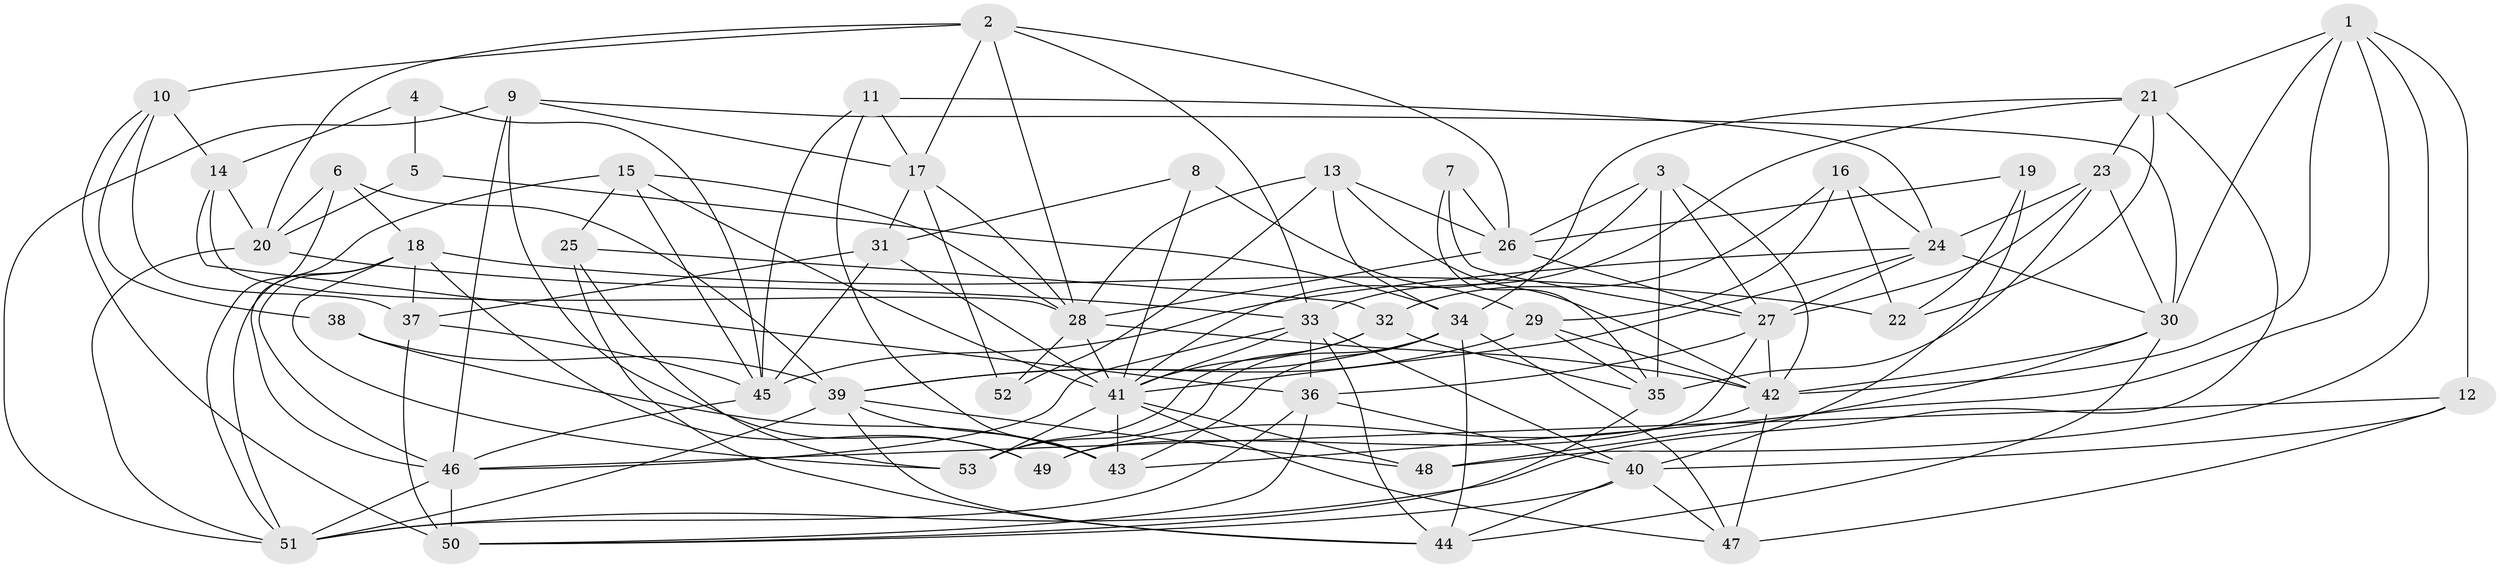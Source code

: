 // original degree distribution, {2: 0.12380952380952381, 3: 0.26666666666666666, 4: 0.3047619047619048, 6: 0.09523809523809523, 9: 0.009523809523809525, 5: 0.1619047619047619, 7: 0.0380952380952381}
// Generated by graph-tools (version 1.1) at 2025/50/03/09/25 03:50:10]
// undirected, 53 vertices, 149 edges
graph export_dot {
graph [start="1"]
  node [color=gray90,style=filled];
  1;
  2;
  3;
  4;
  5;
  6;
  7;
  8;
  9;
  10;
  11;
  12;
  13;
  14;
  15;
  16;
  17;
  18;
  19;
  20;
  21;
  22;
  23;
  24;
  25;
  26;
  27;
  28;
  29;
  30;
  31;
  32;
  33;
  34;
  35;
  36;
  37;
  38;
  39;
  40;
  41;
  42;
  43;
  44;
  45;
  46;
  47;
  48;
  49;
  50;
  51;
  52;
  53;
  1 -- 12 [weight=1.0];
  1 -- 21 [weight=1.0];
  1 -- 30 [weight=1.0];
  1 -- 42 [weight=1.0];
  1 -- 43 [weight=1.0];
  1 -- 48 [weight=1.0];
  2 -- 10 [weight=1.0];
  2 -- 17 [weight=1.0];
  2 -- 20 [weight=1.0];
  2 -- 26 [weight=1.0];
  2 -- 28 [weight=1.0];
  2 -- 33 [weight=1.0];
  3 -- 26 [weight=1.0];
  3 -- 27 [weight=1.0];
  3 -- 35 [weight=1.0];
  3 -- 41 [weight=1.0];
  3 -- 42 [weight=1.0];
  4 -- 5 [weight=1.0];
  4 -- 14 [weight=1.0];
  4 -- 45 [weight=1.0];
  5 -- 20 [weight=1.0];
  5 -- 34 [weight=1.0];
  6 -- 18 [weight=1.0];
  6 -- 20 [weight=1.0];
  6 -- 39 [weight=1.0];
  6 -- 46 [weight=1.0];
  7 -- 26 [weight=1.0];
  7 -- 27 [weight=1.0];
  7 -- 35 [weight=1.0];
  8 -- 29 [weight=1.0];
  8 -- 31 [weight=1.0];
  8 -- 41 [weight=1.0];
  9 -- 17 [weight=1.0];
  9 -- 30 [weight=1.0];
  9 -- 46 [weight=1.0];
  9 -- 49 [weight=1.0];
  9 -- 51 [weight=1.0];
  10 -- 14 [weight=1.0];
  10 -- 37 [weight=1.0];
  10 -- 38 [weight=1.0];
  10 -- 50 [weight=1.0];
  11 -- 17 [weight=1.0];
  11 -- 24 [weight=1.0];
  11 -- 43 [weight=1.0];
  11 -- 45 [weight=1.0];
  12 -- 40 [weight=1.0];
  12 -- 46 [weight=1.0];
  12 -- 47 [weight=1.0];
  13 -- 26 [weight=1.0];
  13 -- 28 [weight=1.0];
  13 -- 34 [weight=1.0];
  13 -- 42 [weight=1.0];
  13 -- 52 [weight=1.0];
  14 -- 20 [weight=1.0];
  14 -- 28 [weight=1.0];
  14 -- 36 [weight=1.0];
  15 -- 25 [weight=1.0];
  15 -- 28 [weight=1.0];
  15 -- 41 [weight=1.0];
  15 -- 45 [weight=1.0];
  15 -- 51 [weight=1.0];
  16 -- 22 [weight=1.0];
  16 -- 24 [weight=1.0];
  16 -- 29 [weight=1.0];
  16 -- 32 [weight=1.0];
  17 -- 28 [weight=1.0];
  17 -- 31 [weight=1.0];
  17 -- 52 [weight=1.0];
  18 -- 22 [weight=2.0];
  18 -- 37 [weight=1.0];
  18 -- 46 [weight=1.0];
  18 -- 49 [weight=1.0];
  18 -- 51 [weight=1.0];
  18 -- 53 [weight=1.0];
  19 -- 22 [weight=1.0];
  19 -- 26 [weight=1.0];
  19 -- 40 [weight=1.0];
  20 -- 33 [weight=1.0];
  20 -- 51 [weight=1.0];
  21 -- 22 [weight=1.0];
  21 -- 23 [weight=1.0];
  21 -- 33 [weight=1.0];
  21 -- 34 [weight=1.0];
  21 -- 51 [weight=1.0];
  23 -- 24 [weight=1.0];
  23 -- 27 [weight=1.0];
  23 -- 30 [weight=1.0];
  23 -- 35 [weight=1.0];
  24 -- 27 [weight=1.0];
  24 -- 30 [weight=1.0];
  24 -- 41 [weight=1.0];
  24 -- 45 [weight=1.0];
  25 -- 32 [weight=1.0];
  25 -- 44 [weight=1.0];
  25 -- 53 [weight=1.0];
  26 -- 27 [weight=1.0];
  26 -- 28 [weight=1.0];
  27 -- 36 [weight=1.0];
  27 -- 42 [weight=1.0];
  27 -- 49 [weight=1.0];
  28 -- 41 [weight=1.0];
  28 -- 42 [weight=1.0];
  28 -- 52 [weight=1.0];
  29 -- 35 [weight=1.0];
  29 -- 39 [weight=1.0];
  29 -- 42 [weight=1.0];
  30 -- 42 [weight=1.0];
  30 -- 44 [weight=1.0];
  30 -- 48 [weight=1.0];
  31 -- 37 [weight=1.0];
  31 -- 41 [weight=1.0];
  31 -- 45 [weight=1.0];
  32 -- 35 [weight=1.0];
  32 -- 41 [weight=1.0];
  32 -- 53 [weight=1.0];
  33 -- 36 [weight=1.0];
  33 -- 40 [weight=1.0];
  33 -- 41 [weight=1.0];
  33 -- 44 [weight=1.0];
  33 -- 46 [weight=1.0];
  34 -- 39 [weight=1.0];
  34 -- 43 [weight=1.0];
  34 -- 44 [weight=1.0];
  34 -- 47 [weight=1.0];
  34 -- 53 [weight=1.0];
  35 -- 50 [weight=1.0];
  36 -- 40 [weight=1.0];
  36 -- 50 [weight=1.0];
  36 -- 51 [weight=1.0];
  37 -- 45 [weight=1.0];
  37 -- 50 [weight=1.0];
  38 -- 39 [weight=1.0];
  38 -- 43 [weight=1.0];
  39 -- 43 [weight=1.0];
  39 -- 44 [weight=1.0];
  39 -- 48 [weight=1.0];
  39 -- 51 [weight=1.0];
  40 -- 44 [weight=1.0];
  40 -- 47 [weight=1.0];
  40 -- 50 [weight=1.0];
  41 -- 43 [weight=1.0];
  41 -- 47 [weight=1.0];
  41 -- 48 [weight=1.0];
  41 -- 53 [weight=1.0];
  42 -- 47 [weight=1.0];
  42 -- 49 [weight=1.0];
  45 -- 46 [weight=1.0];
  46 -- 50 [weight=2.0];
  46 -- 51 [weight=1.0];
}
